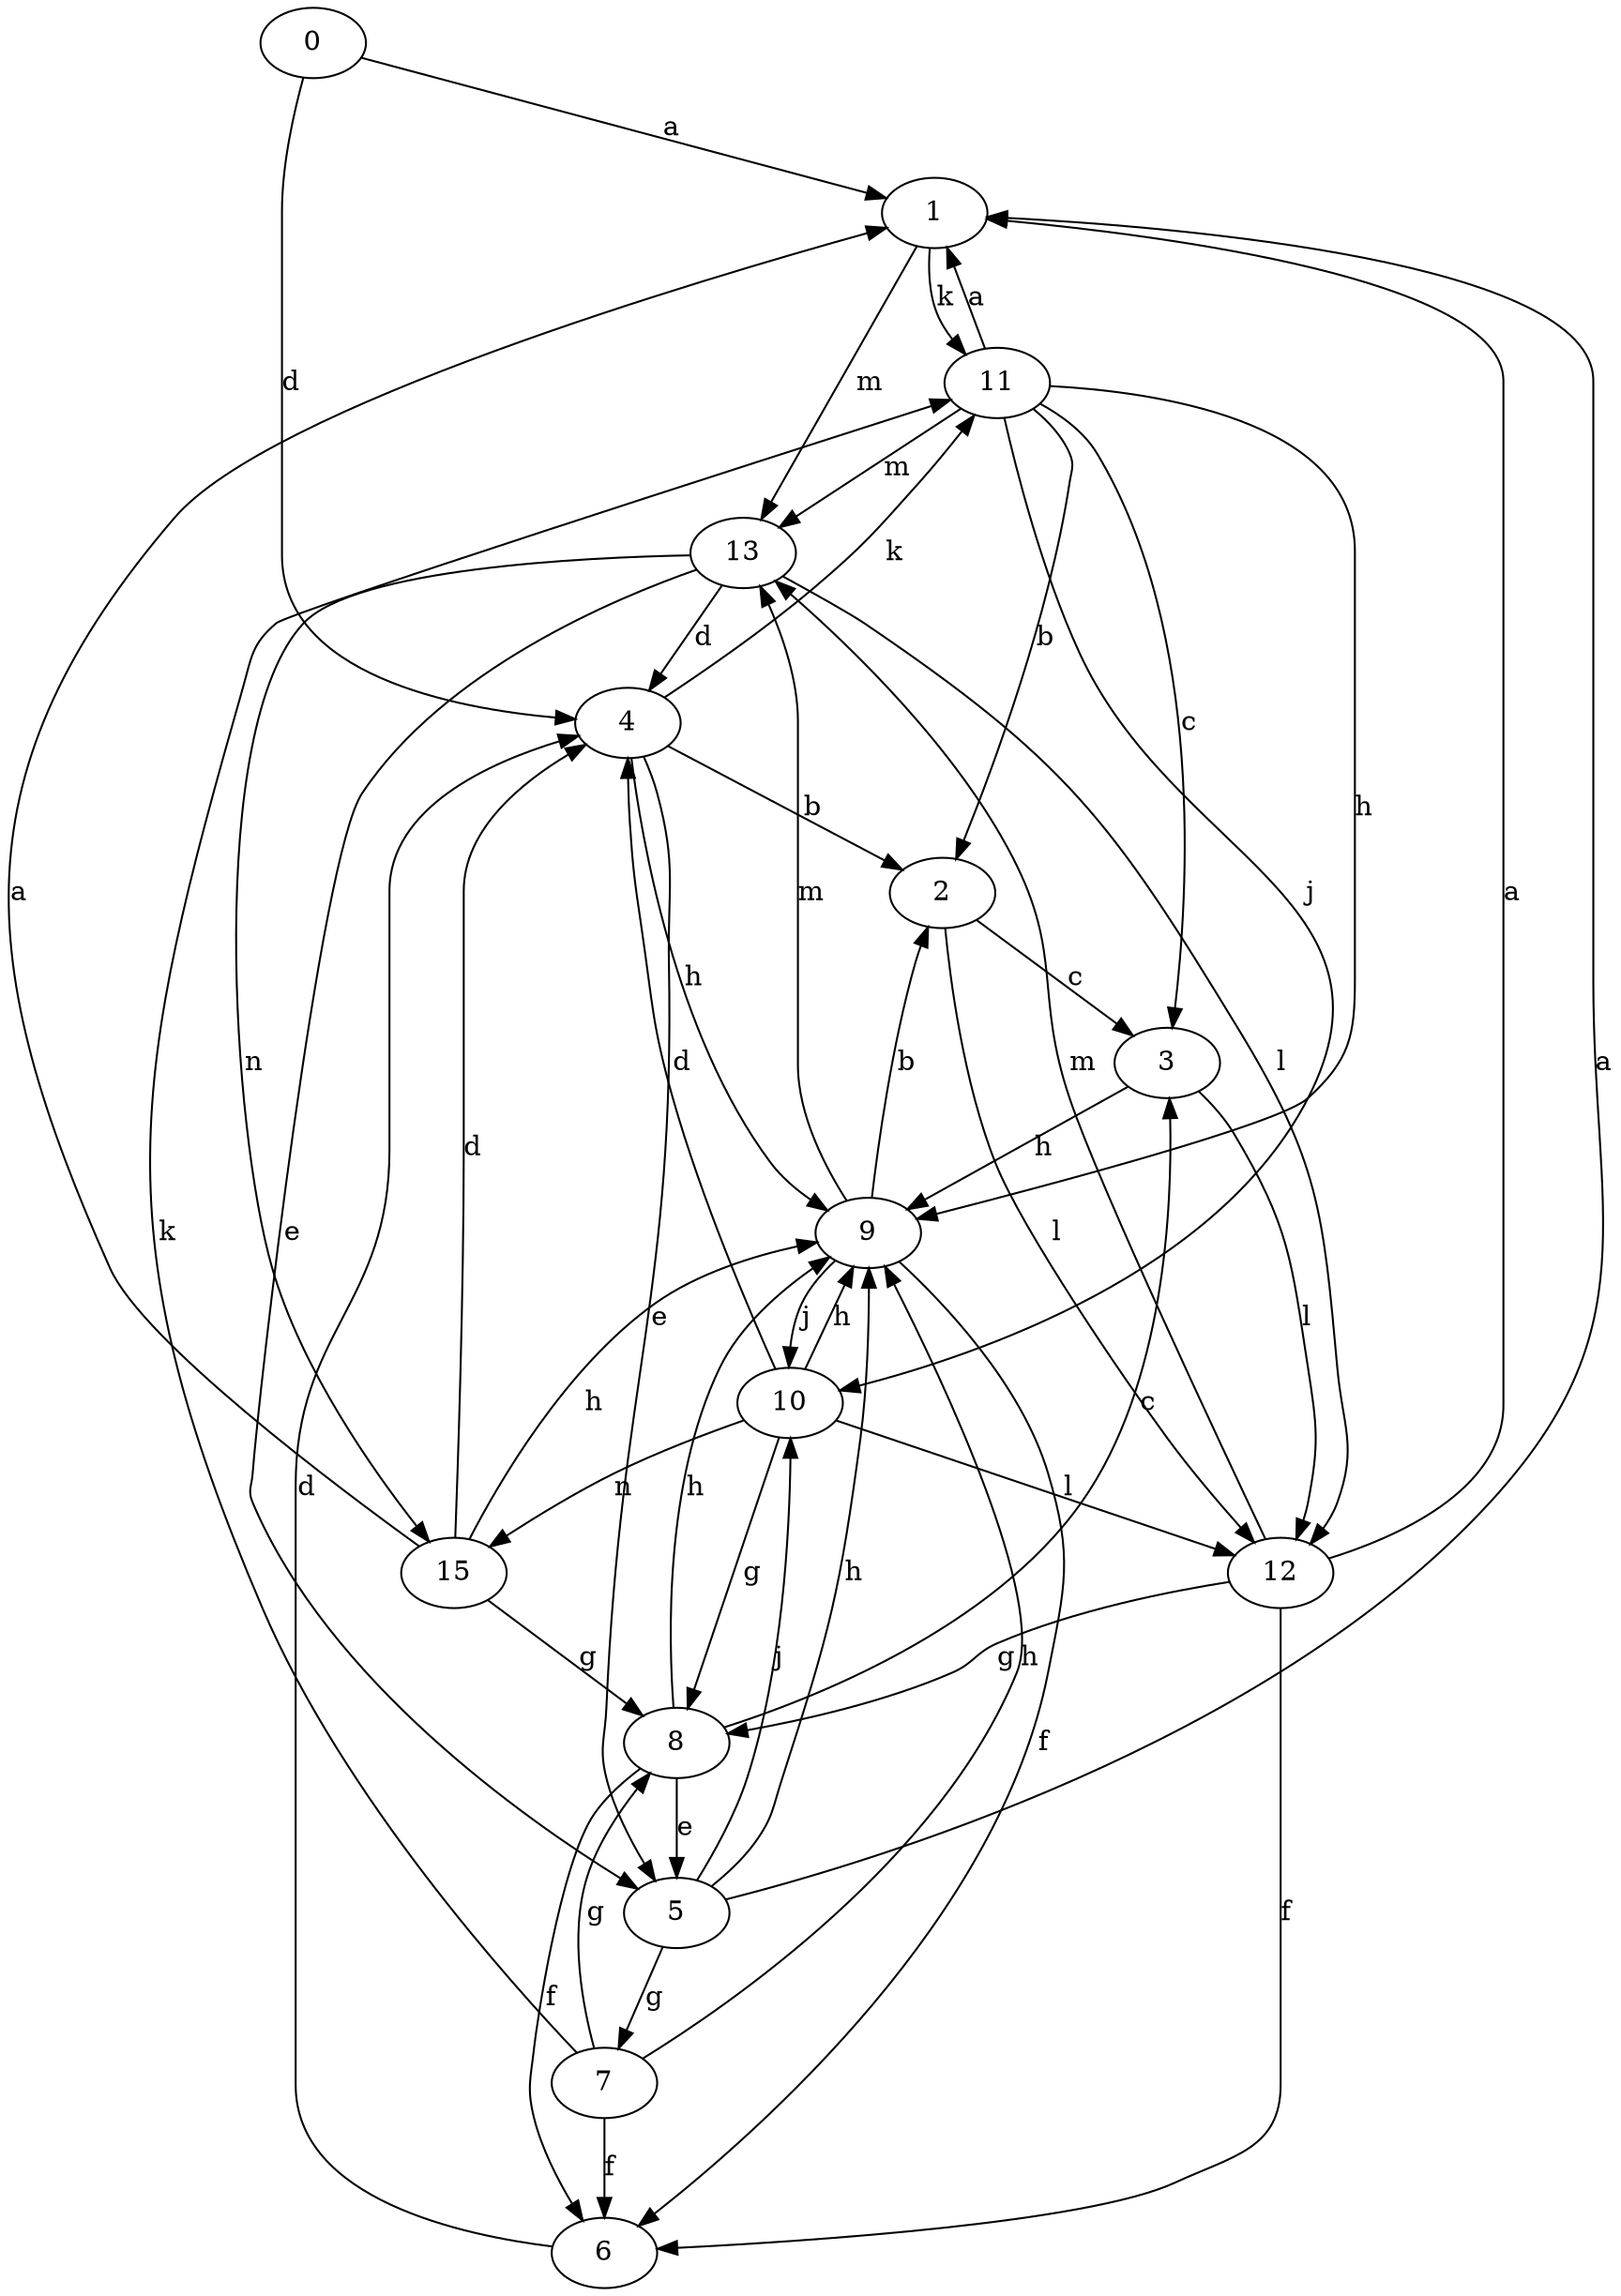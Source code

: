 strict digraph  {
0;
1;
2;
3;
4;
5;
6;
7;
8;
9;
10;
11;
12;
13;
15;
0 -> 1  [label=a];
0 -> 4  [label=d];
1 -> 11  [label=k];
1 -> 13  [label=m];
2 -> 3  [label=c];
2 -> 12  [label=l];
3 -> 9  [label=h];
3 -> 12  [label=l];
4 -> 2  [label=b];
4 -> 5  [label=e];
4 -> 9  [label=h];
4 -> 11  [label=k];
5 -> 1  [label=a];
5 -> 7  [label=g];
5 -> 9  [label=h];
5 -> 10  [label=j];
6 -> 4  [label=d];
7 -> 6  [label=f];
7 -> 8  [label=g];
7 -> 9  [label=h];
7 -> 11  [label=k];
8 -> 3  [label=c];
8 -> 5  [label=e];
8 -> 6  [label=f];
8 -> 9  [label=h];
9 -> 2  [label=b];
9 -> 6  [label=f];
9 -> 10  [label=j];
9 -> 13  [label=m];
10 -> 4  [label=d];
10 -> 8  [label=g];
10 -> 9  [label=h];
10 -> 12  [label=l];
10 -> 15  [label=n];
11 -> 1  [label=a];
11 -> 2  [label=b];
11 -> 3  [label=c];
11 -> 9  [label=h];
11 -> 10  [label=j];
11 -> 13  [label=m];
12 -> 1  [label=a];
12 -> 6  [label=f];
12 -> 8  [label=g];
12 -> 13  [label=m];
13 -> 4  [label=d];
13 -> 5  [label=e];
13 -> 12  [label=l];
13 -> 15  [label=n];
15 -> 1  [label=a];
15 -> 4  [label=d];
15 -> 8  [label=g];
15 -> 9  [label=h];
}
